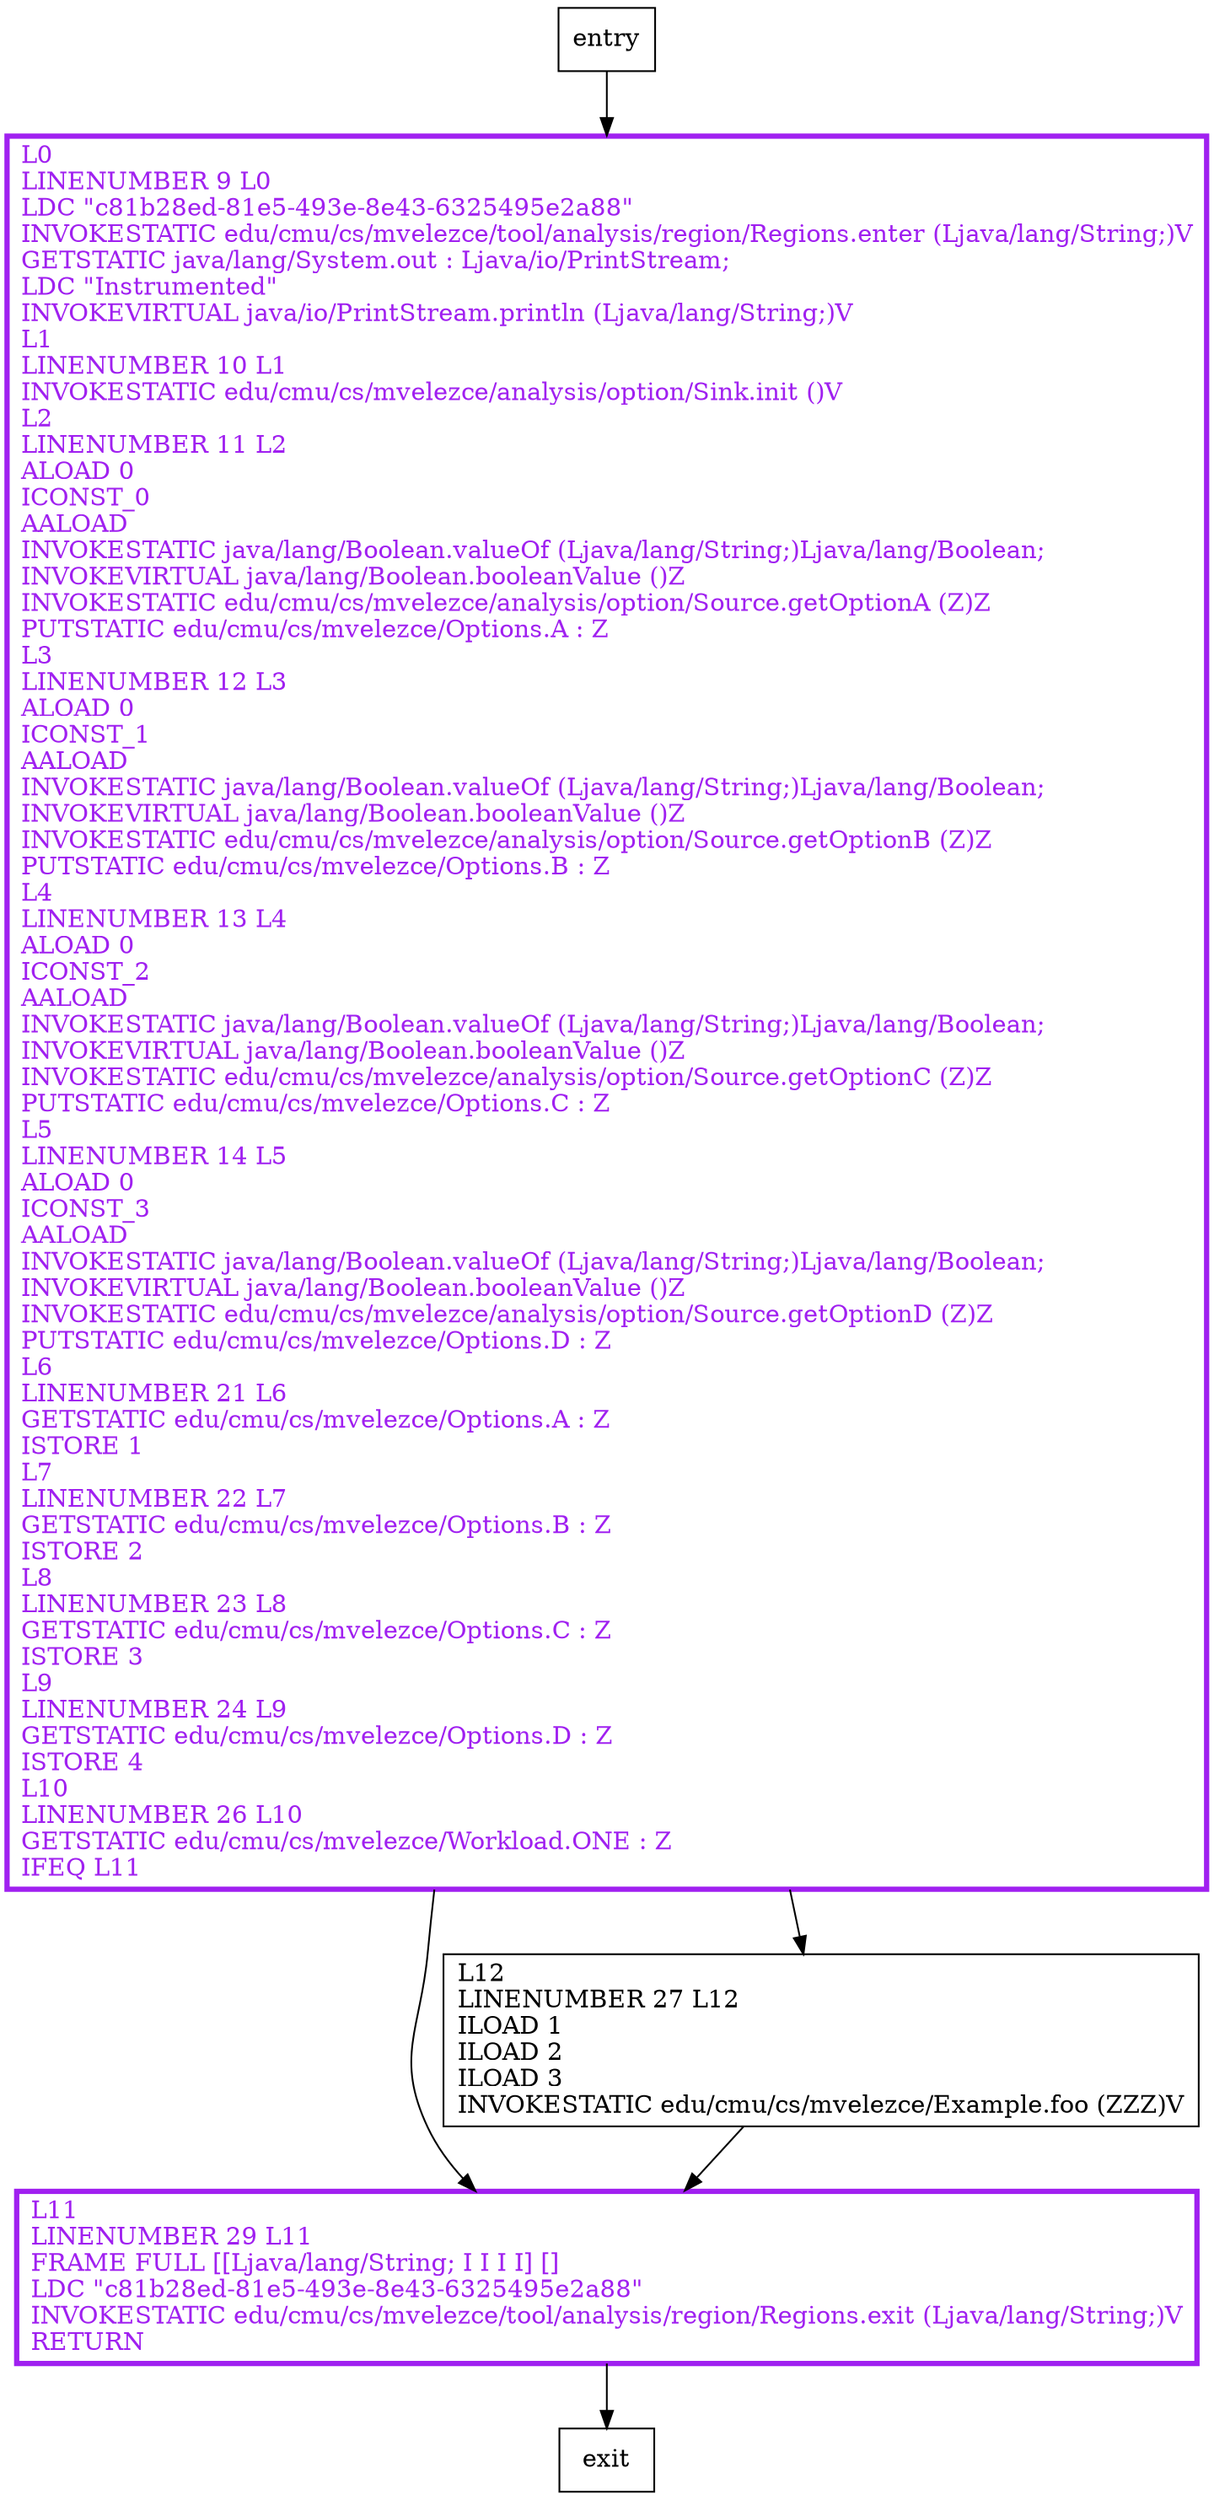 digraph main {
node [shape=record];
118887511 [label="L11\lLINENUMBER 29 L11\lFRAME FULL [[Ljava/lang/String; I I I I] []\lLDC \"c81b28ed-81e5-493e-8e43-6325495e2a88\"\lINVOKESTATIC edu/cmu/cs/mvelezce/tool/analysis/region/Regions.exit (Ljava/lang/String;)V\lRETURN\l"];
955153053 [label="L12\lLINENUMBER 27 L12\lILOAD 1\lILOAD 2\lILOAD 3\lINVOKESTATIC edu/cmu/cs/mvelezce/Example.foo (ZZZ)V\l"];
1713365029 [label="L0\lLINENUMBER 9 L0\lLDC \"c81b28ed-81e5-493e-8e43-6325495e2a88\"\lINVOKESTATIC edu/cmu/cs/mvelezce/tool/analysis/region/Regions.enter (Ljava/lang/String;)V\lGETSTATIC java/lang/System.out : Ljava/io/PrintStream;\lLDC \"Instrumented\"\lINVOKEVIRTUAL java/io/PrintStream.println (Ljava/lang/String;)V\lL1\lLINENUMBER 10 L1\lINVOKESTATIC edu/cmu/cs/mvelezce/analysis/option/Sink.init ()V\lL2\lLINENUMBER 11 L2\lALOAD 0\lICONST_0\lAALOAD\lINVOKESTATIC java/lang/Boolean.valueOf (Ljava/lang/String;)Ljava/lang/Boolean;\lINVOKEVIRTUAL java/lang/Boolean.booleanValue ()Z\lINVOKESTATIC edu/cmu/cs/mvelezce/analysis/option/Source.getOptionA (Z)Z\lPUTSTATIC edu/cmu/cs/mvelezce/Options.A : Z\lL3\lLINENUMBER 12 L3\lALOAD 0\lICONST_1\lAALOAD\lINVOKESTATIC java/lang/Boolean.valueOf (Ljava/lang/String;)Ljava/lang/Boolean;\lINVOKEVIRTUAL java/lang/Boolean.booleanValue ()Z\lINVOKESTATIC edu/cmu/cs/mvelezce/analysis/option/Source.getOptionB (Z)Z\lPUTSTATIC edu/cmu/cs/mvelezce/Options.B : Z\lL4\lLINENUMBER 13 L4\lALOAD 0\lICONST_2\lAALOAD\lINVOKESTATIC java/lang/Boolean.valueOf (Ljava/lang/String;)Ljava/lang/Boolean;\lINVOKEVIRTUAL java/lang/Boolean.booleanValue ()Z\lINVOKESTATIC edu/cmu/cs/mvelezce/analysis/option/Source.getOptionC (Z)Z\lPUTSTATIC edu/cmu/cs/mvelezce/Options.C : Z\lL5\lLINENUMBER 14 L5\lALOAD 0\lICONST_3\lAALOAD\lINVOKESTATIC java/lang/Boolean.valueOf (Ljava/lang/String;)Ljava/lang/Boolean;\lINVOKEVIRTUAL java/lang/Boolean.booleanValue ()Z\lINVOKESTATIC edu/cmu/cs/mvelezce/analysis/option/Source.getOptionD (Z)Z\lPUTSTATIC edu/cmu/cs/mvelezce/Options.D : Z\lL6\lLINENUMBER 21 L6\lGETSTATIC edu/cmu/cs/mvelezce/Options.A : Z\lISTORE 1\lL7\lLINENUMBER 22 L7\lGETSTATIC edu/cmu/cs/mvelezce/Options.B : Z\lISTORE 2\lL8\lLINENUMBER 23 L8\lGETSTATIC edu/cmu/cs/mvelezce/Options.C : Z\lISTORE 3\lL9\lLINENUMBER 24 L9\lGETSTATIC edu/cmu/cs/mvelezce/Options.D : Z\lISTORE 4\lL10\lLINENUMBER 26 L10\lGETSTATIC edu/cmu/cs/mvelezce/Workload.ONE : Z\lIFEQ L11\l"];
entry;
exit;
entry -> 1713365029;
118887511 -> exit;
955153053 -> 118887511;
1713365029 -> 118887511;
1713365029 -> 955153053;
118887511[fontcolor="purple", penwidth=3, color="purple"];
1713365029[fontcolor="purple", penwidth=3, color="purple"];
}
